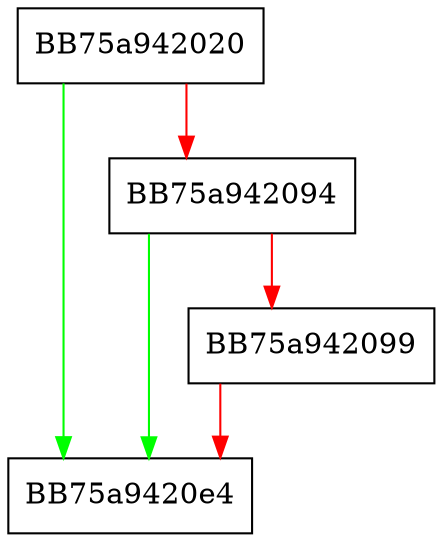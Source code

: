 digraph save_cfi_model {
  node [shape="box"];
  graph [splines=ortho];
  BB75a942020 -> BB75a9420e4 [color="green"];
  BB75a942020 -> BB75a942094 [color="red"];
  BB75a942094 -> BB75a9420e4 [color="green"];
  BB75a942094 -> BB75a942099 [color="red"];
  BB75a942099 -> BB75a9420e4 [color="red"];
}